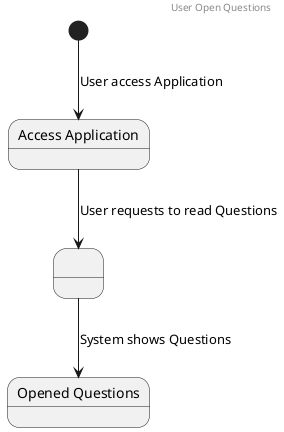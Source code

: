 @startuml

header User Open Questions

state "Access Application" as s1
state " " as s2
state "Opened Questions" as s3

[*] -down-> s1 : User access Application
s1 -down-> s2 : User requests to read Questions
s2 -down-> s3 : System shows Questions

@enduml